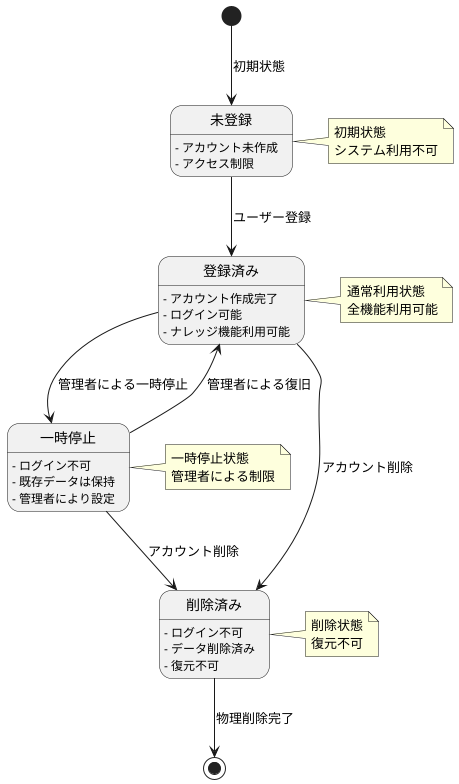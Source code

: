 @startuml user_status
[*] --> Unregistered : 初期状態

state "未登録" as Unregistered {
  Unregistered : - アカウント未作成
  Unregistered : - アクセス制限
}

state "登録済み" as Registered {
  Registered : - アカウント作成完了
  Registered : - ログイン可能
  Registered : - ナレッジ機能利用可能
}

state "一時停止" as Suspended {
  Suspended : - ログイン不可
  Suspended : - 既存データは保持
  Suspended : - 管理者により設定
}

state "削除済み" as Deleted {
  Deleted : - ログイン不可
  Deleted : - データ削除済み
  Deleted : - 復元不可
}

Unregistered --> Registered : ユーザー登録
Registered --> Suspended : 管理者による一時停止
Registered --> Deleted : アカウント削除
Suspended --> Registered : 管理者による復旧
Suspended --> Deleted : アカウント削除
Deleted --> [*] : 物理削除完了

note right of Unregistered : 初期状態\nシステム利用不可
note right of Registered : 通常利用状態\n全機能利用可能
note right of Suspended : 一時停止状態\n管理者による制限
note right of Deleted : 削除状態\n復元不可

@enduml